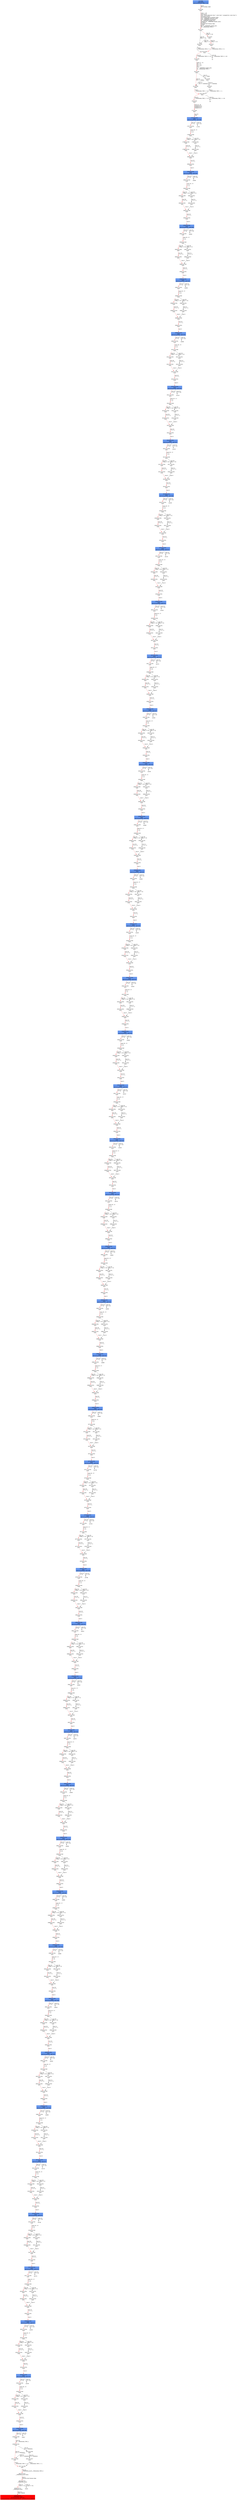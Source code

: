 digraph ARG {
node [style="filled" shape="box" color="white"]
0 [fillcolor="cornflowerblue" label="0 @ N20\nmain entry\nAbstractionState: ABS0: true\n" id="0"]
44 [label="44 @ N61\nmain\n" id="44"]
45 [label="45 @ N24\nmain\n" id="45"]
50 [label="50 @ N26\nmain\n" id="50"]
53 [label="53 @ N28\nmain\n" id="53"]
54 [label="54 @ N29\nmain\n" id="54"]
56 [label="56 @ N35\nmain\n" id="56"]
61 [label="61 @ N38\nmain\n" id="61"]
64 [label="64 @ N39\nmain\n" id="64"]
65 [label="65 @ N40\nmain\n" id="65"]
67 [label="67 @ N43\nmain\n" id="67"]
27976 [fillcolor="cornflowerblue" label="27976 @ N44\nmain\nAbstractionState: ABS1895\n" id="27976"]
27977 [label="27977 @ N45\nmain\n" id="27977"]
27996 [label="27996 @ N48\nmain\n" id="27996"]
27998 [label="27998 @ N50\nmain\n" id="27998"]
27999 [label="27999 @ N52\nmain\n" id="27999"]
28003 [label="28003 @ N49\nmain\n" id="28003"]
28004 [label="28004 @ N54\nmain\n" id="28004"]
28006 [fillcolor="cornflowerblue" label="28006 @ N44\nmain\nAbstractionState: ABS1897\n" id="28006"]
28007 [label="28007 @ N45\nmain\n" id="28007"]
28026 [label="28026 @ N48\nmain\n" id="28026"]
28028 [label="28028 @ N50\nmain\n" id="28028"]
28029 [label="28029 @ N52\nmain\n" id="28029"]
28033 [label="28033 @ N49\nmain\n" id="28033"]
28034 [label="28034 @ N54\nmain\n" id="28034"]
28036 [fillcolor="cornflowerblue" label="28036 @ N44\nmain\nAbstractionState: ABS1899\n" id="28036"]
28037 [label="28037 @ N45\nmain\n" id="28037"]
28056 [label="28056 @ N48\nmain\n" id="28056"]
28058 [label="28058 @ N50\nmain\n" id="28058"]
28059 [label="28059 @ N52\nmain\n" id="28059"]
28063 [label="28063 @ N49\nmain\n" id="28063"]
28064 [label="28064 @ N54\nmain\n" id="28064"]
28066 [fillcolor="cornflowerblue" label="28066 @ N44\nmain\nAbstractionState: ABS1901\n" id="28066"]
28067 [label="28067 @ N45\nmain\n" id="28067"]
28086 [label="28086 @ N48\nmain\n" id="28086"]
28088 [label="28088 @ N50\nmain\n" id="28088"]
28089 [label="28089 @ N52\nmain\n" id="28089"]
28093 [label="28093 @ N49\nmain\n" id="28093"]
28094 [label="28094 @ N54\nmain\n" id="28094"]
28096 [fillcolor="cornflowerblue" label="28096 @ N44\nmain\nAbstractionState: ABS1903\n" id="28096"]
28097 [label="28097 @ N45\nmain\n" id="28097"]
28116 [label="28116 @ N48\nmain\n" id="28116"]
28118 [label="28118 @ N50\nmain\n" id="28118"]
28119 [label="28119 @ N52\nmain\n" id="28119"]
28123 [label="28123 @ N49\nmain\n" id="28123"]
28124 [label="28124 @ N54\nmain\n" id="28124"]
28126 [fillcolor="cornflowerblue" label="28126 @ N44\nmain\nAbstractionState: ABS1905\n" id="28126"]
28127 [label="28127 @ N45\nmain\n" id="28127"]
28146 [label="28146 @ N48\nmain\n" id="28146"]
28148 [label="28148 @ N50\nmain\n" id="28148"]
28149 [label="28149 @ N52\nmain\n" id="28149"]
28153 [label="28153 @ N49\nmain\n" id="28153"]
28154 [label="28154 @ N54\nmain\n" id="28154"]
28156 [fillcolor="cornflowerblue" label="28156 @ N44\nmain\nAbstractionState: ABS1907\n" id="28156"]
28157 [label="28157 @ N45\nmain\n" id="28157"]
28176 [label="28176 @ N48\nmain\n" id="28176"]
28178 [label="28178 @ N50\nmain\n" id="28178"]
28179 [label="28179 @ N52\nmain\n" id="28179"]
28183 [label="28183 @ N49\nmain\n" id="28183"]
28184 [label="28184 @ N54\nmain\n" id="28184"]
28186 [fillcolor="cornflowerblue" label="28186 @ N44\nmain\nAbstractionState: ABS1909\n" id="28186"]
28187 [label="28187 @ N45\nmain\n" id="28187"]
28206 [label="28206 @ N48\nmain\n" id="28206"]
28208 [label="28208 @ N50\nmain\n" id="28208"]
28209 [label="28209 @ N52\nmain\n" id="28209"]
28213 [label="28213 @ N49\nmain\n" id="28213"]
28214 [label="28214 @ N54\nmain\n" id="28214"]
28216 [fillcolor="cornflowerblue" label="28216 @ N44\nmain\nAbstractionState: ABS1911\n" id="28216"]
28217 [label="28217 @ N45\nmain\n" id="28217"]
28236 [label="28236 @ N48\nmain\n" id="28236"]
28238 [label="28238 @ N50\nmain\n" id="28238"]
28239 [label="28239 @ N52\nmain\n" id="28239"]
28243 [label="28243 @ N49\nmain\n" id="28243"]
28244 [label="28244 @ N54\nmain\n" id="28244"]
28246 [fillcolor="cornflowerblue" label="28246 @ N44\nmain\nAbstractionState: ABS1913\n" id="28246"]
28247 [label="28247 @ N45\nmain\n" id="28247"]
28266 [label="28266 @ N48\nmain\n" id="28266"]
28268 [label="28268 @ N50\nmain\n" id="28268"]
28269 [label="28269 @ N52\nmain\n" id="28269"]
28273 [label="28273 @ N49\nmain\n" id="28273"]
28274 [label="28274 @ N54\nmain\n" id="28274"]
28276 [fillcolor="cornflowerblue" label="28276 @ N44\nmain\nAbstractionState: ABS1915\n" id="28276"]
28277 [label="28277 @ N45\nmain\n" id="28277"]
28296 [label="28296 @ N48\nmain\n" id="28296"]
28298 [label="28298 @ N50\nmain\n" id="28298"]
28299 [label="28299 @ N52\nmain\n" id="28299"]
28303 [label="28303 @ N49\nmain\n" id="28303"]
28304 [label="28304 @ N54\nmain\n" id="28304"]
28306 [fillcolor="cornflowerblue" label="28306 @ N44\nmain\nAbstractionState: ABS1917\n" id="28306"]
28307 [label="28307 @ N45\nmain\n" id="28307"]
28326 [label="28326 @ N48\nmain\n" id="28326"]
28328 [label="28328 @ N50\nmain\n" id="28328"]
28329 [label="28329 @ N52\nmain\n" id="28329"]
28333 [label="28333 @ N49\nmain\n" id="28333"]
28334 [label="28334 @ N54\nmain\n" id="28334"]
28336 [fillcolor="cornflowerblue" label="28336 @ N44\nmain\nAbstractionState: ABS1919\n" id="28336"]
28337 [label="28337 @ N45\nmain\n" id="28337"]
28356 [label="28356 @ N48\nmain\n" id="28356"]
28358 [label="28358 @ N50\nmain\n" id="28358"]
28359 [label="28359 @ N52\nmain\n" id="28359"]
28363 [label="28363 @ N49\nmain\n" id="28363"]
28364 [label="28364 @ N54\nmain\n" id="28364"]
28366 [fillcolor="cornflowerblue" label="28366 @ N44\nmain\nAbstractionState: ABS1921\n" id="28366"]
28367 [label="28367 @ N45\nmain\n" id="28367"]
28386 [label="28386 @ N48\nmain\n" id="28386"]
28388 [label="28388 @ N50\nmain\n" id="28388"]
28389 [label="28389 @ N52\nmain\n" id="28389"]
28393 [label="28393 @ N49\nmain\n" id="28393"]
28394 [label="28394 @ N54\nmain\n" id="28394"]
28396 [fillcolor="cornflowerblue" label="28396 @ N44\nmain\nAbstractionState: ABS1923\n" id="28396"]
28397 [label="28397 @ N45\nmain\n" id="28397"]
28416 [label="28416 @ N48\nmain\n" id="28416"]
28418 [label="28418 @ N50\nmain\n" id="28418"]
28419 [label="28419 @ N52\nmain\n" id="28419"]
28423 [label="28423 @ N49\nmain\n" id="28423"]
28424 [label="28424 @ N54\nmain\n" id="28424"]
28426 [fillcolor="cornflowerblue" label="28426 @ N44\nmain\nAbstractionState: ABS1925\n" id="28426"]
28427 [label="28427 @ N45\nmain\n" id="28427"]
28446 [label="28446 @ N48\nmain\n" id="28446"]
28448 [label="28448 @ N50\nmain\n" id="28448"]
28449 [label="28449 @ N52\nmain\n" id="28449"]
28453 [label="28453 @ N49\nmain\n" id="28453"]
28454 [label="28454 @ N54\nmain\n" id="28454"]
28456 [fillcolor="cornflowerblue" label="28456 @ N44\nmain\nAbstractionState: ABS1927\n" id="28456"]
28457 [label="28457 @ N45\nmain\n" id="28457"]
28476 [label="28476 @ N48\nmain\n" id="28476"]
28478 [label="28478 @ N50\nmain\n" id="28478"]
28479 [label="28479 @ N52\nmain\n" id="28479"]
28483 [label="28483 @ N49\nmain\n" id="28483"]
28484 [label="28484 @ N54\nmain\n" id="28484"]
28486 [fillcolor="cornflowerblue" label="28486 @ N44\nmain\nAbstractionState: ABS1929\n" id="28486"]
28487 [label="28487 @ N45\nmain\n" id="28487"]
28506 [label="28506 @ N48\nmain\n" id="28506"]
28508 [label="28508 @ N50\nmain\n" id="28508"]
28509 [label="28509 @ N52\nmain\n" id="28509"]
28513 [label="28513 @ N49\nmain\n" id="28513"]
28514 [label="28514 @ N54\nmain\n" id="28514"]
28516 [fillcolor="cornflowerblue" label="28516 @ N44\nmain\nAbstractionState: ABS1931\n" id="28516"]
28517 [label="28517 @ N45\nmain\n" id="28517"]
28536 [label="28536 @ N48\nmain\n" id="28536"]
28538 [label="28538 @ N50\nmain\n" id="28538"]
28539 [label="28539 @ N52\nmain\n" id="28539"]
28543 [label="28543 @ N49\nmain\n" id="28543"]
28544 [label="28544 @ N54\nmain\n" id="28544"]
28546 [fillcolor="cornflowerblue" label="28546 @ N44\nmain\nAbstractionState: ABS1933\n" id="28546"]
28547 [label="28547 @ N45\nmain\n" id="28547"]
28566 [label="28566 @ N48\nmain\n" id="28566"]
28568 [label="28568 @ N50\nmain\n" id="28568"]
28569 [label="28569 @ N52\nmain\n" id="28569"]
28573 [label="28573 @ N49\nmain\n" id="28573"]
28574 [label="28574 @ N54\nmain\n" id="28574"]
28576 [fillcolor="cornflowerblue" label="28576 @ N44\nmain\nAbstractionState: ABS1935\n" id="28576"]
28577 [label="28577 @ N45\nmain\n" id="28577"]
28596 [label="28596 @ N48\nmain\n" id="28596"]
28598 [label="28598 @ N50\nmain\n" id="28598"]
28599 [label="28599 @ N52\nmain\n" id="28599"]
28603 [label="28603 @ N49\nmain\n" id="28603"]
28604 [label="28604 @ N54\nmain\n" id="28604"]
28606 [fillcolor="cornflowerblue" label="28606 @ N44\nmain\nAbstractionState: ABS1937\n" id="28606"]
28607 [label="28607 @ N45\nmain\n" id="28607"]
28626 [label="28626 @ N48\nmain\n" id="28626"]
28628 [label="28628 @ N50\nmain\n" id="28628"]
28629 [label="28629 @ N52\nmain\n" id="28629"]
28633 [label="28633 @ N49\nmain\n" id="28633"]
28634 [label="28634 @ N54\nmain\n" id="28634"]
28636 [fillcolor="cornflowerblue" label="28636 @ N44\nmain\nAbstractionState: ABS1939\n" id="28636"]
28637 [label="28637 @ N45\nmain\n" id="28637"]
28656 [label="28656 @ N48\nmain\n" id="28656"]
28658 [label="28658 @ N50\nmain\n" id="28658"]
28659 [label="28659 @ N52\nmain\n" id="28659"]
28663 [label="28663 @ N49\nmain\n" id="28663"]
28664 [label="28664 @ N54\nmain\n" id="28664"]
28666 [fillcolor="cornflowerblue" label="28666 @ N44\nmain\nAbstractionState: ABS1941\n" id="28666"]
28667 [label="28667 @ N45\nmain\n" id="28667"]
28686 [label="28686 @ N48\nmain\n" id="28686"]
28688 [label="28688 @ N50\nmain\n" id="28688"]
28689 [label="28689 @ N52\nmain\n" id="28689"]
28693 [label="28693 @ N49\nmain\n" id="28693"]
28694 [label="28694 @ N54\nmain\n" id="28694"]
28696 [fillcolor="cornflowerblue" label="28696 @ N44\nmain\nAbstractionState: ABS1943\n" id="28696"]
28697 [label="28697 @ N45\nmain\n" id="28697"]
28716 [label="28716 @ N48\nmain\n" id="28716"]
28718 [label="28718 @ N50\nmain\n" id="28718"]
28719 [label="28719 @ N52\nmain\n" id="28719"]
28723 [label="28723 @ N49\nmain\n" id="28723"]
28724 [label="28724 @ N54\nmain\n" id="28724"]
28726 [fillcolor="cornflowerblue" label="28726 @ N44\nmain\nAbstractionState: ABS1945\n" id="28726"]
28727 [label="28727 @ N45\nmain\n" id="28727"]
28746 [label="28746 @ N48\nmain\n" id="28746"]
28748 [label="28748 @ N50\nmain\n" id="28748"]
28749 [label="28749 @ N52\nmain\n" id="28749"]
28753 [label="28753 @ N49\nmain\n" id="28753"]
28754 [label="28754 @ N54\nmain\n" id="28754"]
28756 [fillcolor="cornflowerblue" label="28756 @ N44\nmain\nAbstractionState: ABS1947\n" id="28756"]
28757 [label="28757 @ N45\nmain\n" id="28757"]
28776 [label="28776 @ N48\nmain\n" id="28776"]
28778 [label="28778 @ N50\nmain\n" id="28778"]
28779 [label="28779 @ N52\nmain\n" id="28779"]
28783 [label="28783 @ N49\nmain\n" id="28783"]
28784 [label="28784 @ N54\nmain\n" id="28784"]
28786 [fillcolor="cornflowerblue" label="28786 @ N44\nmain\nAbstractionState: ABS1949\n" id="28786"]
28787 [label="28787 @ N45\nmain\n" id="28787"]
28806 [label="28806 @ N48\nmain\n" id="28806"]
28808 [label="28808 @ N50\nmain\n" id="28808"]
28809 [label="28809 @ N52\nmain\n" id="28809"]
28813 [label="28813 @ N49\nmain\n" id="28813"]
28814 [label="28814 @ N54\nmain\n" id="28814"]
28816 [fillcolor="cornflowerblue" label="28816 @ N44\nmain\nAbstractionState: ABS1951\n" id="28816"]
28817 [label="28817 @ N45\nmain\n" id="28817"]
28836 [label="28836 @ N48\nmain\n" id="28836"]
28838 [label="28838 @ N50\nmain\n" id="28838"]
28839 [label="28839 @ N52\nmain\n" id="28839"]
28843 [label="28843 @ N49\nmain\n" id="28843"]
28844 [label="28844 @ N54\nmain\n" id="28844"]
28846 [fillcolor="cornflowerblue" label="28846 @ N44\nmain\nAbstractionState: ABS1953\n" id="28846"]
28847 [label="28847 @ N45\nmain\n" id="28847"]
28866 [label="28866 @ N48\nmain\n" id="28866"]
28868 [label="28868 @ N50\nmain\n" id="28868"]
28869 [label="28869 @ N52\nmain\n" id="28869"]
28873 [label="28873 @ N49\nmain\n" id="28873"]
28874 [label="28874 @ N54\nmain\n" id="28874"]
28876 [fillcolor="cornflowerblue" label="28876 @ N44\nmain\nAbstractionState: ABS1955\n" id="28876"]
28877 [label="28877 @ N45\nmain\n" id="28877"]
28896 [label="28896 @ N48\nmain\n" id="28896"]
28898 [label="28898 @ N50\nmain\n" id="28898"]
28899 [label="28899 @ N52\nmain\n" id="28899"]
28903 [label="28903 @ N49\nmain\n" id="28903"]
28904 [label="28904 @ N54\nmain\n" id="28904"]
28906 [fillcolor="cornflowerblue" label="28906 @ N44\nmain\nAbstractionState: ABS1957\n" id="28906"]
28907 [label="28907 @ N45\nmain\n" id="28907"]
28926 [label="28926 @ N48\nmain\n" id="28926"]
28928 [label="28928 @ N50\nmain\n" id="28928"]
28929 [label="28929 @ N52\nmain\n" id="28929"]
28933 [label="28933 @ N49\nmain\n" id="28933"]
28934 [label="28934 @ N54\nmain\n" id="28934"]
28936 [fillcolor="cornflowerblue" label="28936 @ N44\nmain\nAbstractionState: ABS1959\n" id="28936"]
28937 [label="28937 @ N45\nmain\n" id="28937"]
28956 [label="28956 @ N48\nmain\n" id="28956"]
28958 [label="28958 @ N50\nmain\n" id="28958"]
28959 [label="28959 @ N52\nmain\n" id="28959"]
28963 [label="28963 @ N49\nmain\n" id="28963"]
28964 [label="28964 @ N54\nmain\n" id="28964"]
28966 [fillcolor="cornflowerblue" label="28966 @ N44\nmain\nAbstractionState: ABS1961\n" id="28966"]
28967 [label="28967 @ N45\nmain\n" id="28967"]
28986 [label="28986 @ N48\nmain\n" id="28986"]
28988 [label="28988 @ N50\nmain\n" id="28988"]
28989 [label="28989 @ N52\nmain\n" id="28989"]
28993 [label="28993 @ N49\nmain\n" id="28993"]
28994 [label="28994 @ N54\nmain\n" id="28994"]
28996 [fillcolor="cornflowerblue" label="28996 @ N44\nmain\nAbstractionState: ABS1963\n" id="28996"]
28997 [label="28997 @ N45\nmain\n" id="28997"]
29016 [label="29016 @ N48\nmain\n" id="29016"]
29018 [label="29018 @ N50\nmain\n" id="29018"]
29019 [label="29019 @ N52\nmain\n" id="29019"]
29023 [label="29023 @ N49\nmain\n" id="29023"]
29024 [label="29024 @ N54\nmain\n" id="29024"]
29026 [fillcolor="cornflowerblue" label="29026 @ N44\nmain\nAbstractionState: ABS1965\n" id="29026"]
29027 [label="29027 @ N45\nmain\n" id="29027"]
29046 [label="29046 @ N48\nmain\n" id="29046"]
29048 [label="29048 @ N50\nmain\n" id="29048"]
29049 [label="29049 @ N52\nmain\n" id="29049"]
29053 [label="29053 @ N49\nmain\n" id="29053"]
29054 [label="29054 @ N54\nmain\n" id="29054"]
29056 [fillcolor="cornflowerblue" label="29056 @ N44\nmain\nAbstractionState: ABS1967\n" id="29056"]
29057 [label="29057 @ N45\nmain\n" id="29057"]
29076 [label="29076 @ N48\nmain\n" id="29076"]
29078 [label="29078 @ N50\nmain\n" id="29078"]
29079 [label="29079 @ N52\nmain\n" id="29079"]
29083 [label="29083 @ N49\nmain\n" id="29083"]
29084 [label="29084 @ N54\nmain\n" id="29084"]
29086 [fillcolor="cornflowerblue" label="29086 @ N44\nmain\nAbstractionState: ABS1969\n" id="29086"]
29087 [label="29087 @ N45\nmain\n" id="29087"]
29106 [label="29106 @ N48\nmain\n" id="29106"]
29108 [label="29108 @ N50\nmain\n" id="29108"]
29109 [label="29109 @ N52\nmain\n" id="29109"]
29113 [label="29113 @ N49\nmain\n" id="29113"]
29114 [label="29114 @ N54\nmain\n" id="29114"]
29116 [fillcolor="cornflowerblue" label="29116 @ N44\nmain\nAbstractionState: ABS1971\n" id="29116"]
29117 [label="29117 @ N45\nmain\n" id="29117"]
29136 [label="29136 @ N48\nmain\n" id="29136"]
29138 [label="29138 @ N50\nmain\n" id="29138"]
29139 [label="29139 @ N52\nmain\n" id="29139"]
29143 [label="29143 @ N49\nmain\n" id="29143"]
29144 [label="29144 @ N54\nmain\n" id="29144"]
29146 [fillcolor="cornflowerblue" label="29146 @ N44\nmain\nAbstractionState: ABS1973\n" id="29146"]
29147 [label="29147 @ N45\nmain\n" id="29147"]
29166 [label="29166 @ N48\nmain\n" id="29166"]
29168 [label="29168 @ N50\nmain\n" id="29168"]
29169 [label="29169 @ N52\nmain\n" id="29169"]
29173 [label="29173 @ N49\nmain\n" id="29173"]
29174 [label="29174 @ N54\nmain\n" id="29174"]
29176 [fillcolor="cornflowerblue" label="29176 @ N44\nmain\nAbstractionState: ABS1975\n" id="29176"]
29177 [label="29177 @ N45\nmain\n" id="29177"]
29196 [label="29196 @ N48\nmain\n" id="29196"]
29198 [label="29198 @ N50\nmain\n" id="29198"]
29199 [label="29199 @ N52\nmain\n" id="29199"]
29203 [label="29203 @ N49\nmain\n" id="29203"]
29204 [label="29204 @ N54\nmain\n" id="29204"]
29206 [fillcolor="cornflowerblue" label="29206 @ N44\nmain\nAbstractionState: ABS1977\n" id="29206"]
29207 [label="29207 @ N45\nmain\n" id="29207"]
29226 [label="29226 @ N48\nmain\n" id="29226"]
29228 [label="29228 @ N50\nmain\n" id="29228"]
29229 [label="29229 @ N52\nmain\n" id="29229"]
29233 [label="29233 @ N49\nmain\n" id="29233"]
29234 [label="29234 @ N54\nmain\n" id="29234"]
29236 [fillcolor="cornflowerblue" label="29236 @ N44\nmain\nAbstractionState: ABS1979\n" id="29236"]
29237 [label="29237 @ N45\nmain\n" id="29237"]
29256 [label="29256 @ N48\nmain\n" id="29256"]
29258 [label="29258 @ N50\nmain\n" id="29258"]
29259 [label="29259 @ N52\nmain\n" id="29259"]
29263 [label="29263 @ N49\nmain\n" id="29263"]
29264 [label="29264 @ N54\nmain\n" id="29264"]
29266 [fillcolor="cornflowerblue" label="29266 @ N44\nmain\nAbstractionState: ABS1981\n" id="29266"]
29268 [label="29268 @ N46\nmain\n" id="29268"]
29269 [label="29269 @ N55\nmain\n" id="29269"]
29274 [label="29274 @ N58\nmain\n" id="29274"]
29277 [label="29277 @ N59\nmain\n" id="29277"]
29278 [label="29278 @ N11\n__VERIFIER_assert entry\n" id="29278"]
29279 [label="29279 @ N12\n__VERIFIER_assert\n" id="29279"]
29280 [label="29280 @ N14\n__VERIFIER_assert\n" id="29280"]
29283 [fillcolor="red" label="29283 @ N15\n__VERIFIER_assert\nAbstractionState: ABS1982\n AutomatonState: ErrorLabelAutomaton: _predefinedState_ERROR\n" id="29283"]
29270 [label="29270 @ N56\nmain\n" id="29270"]
29272 [label="29272 @ N57\nmain\n" id="29272"]
29257 [label="29257 @ N51\nmain\n" id="29257"]
29261 [label="29261 @ N53\nmain\n" id="29261"]
29227 [label="29227 @ N51\nmain\n" id="29227"]
29231 [label="29231 @ N53\nmain\n" id="29231"]
29197 [label="29197 @ N51\nmain\n" id="29197"]
29201 [label="29201 @ N53\nmain\n" id="29201"]
29167 [label="29167 @ N51\nmain\n" id="29167"]
29171 [label="29171 @ N53\nmain\n" id="29171"]
29137 [label="29137 @ N51\nmain\n" id="29137"]
29141 [label="29141 @ N53\nmain\n" id="29141"]
29107 [label="29107 @ N51\nmain\n" id="29107"]
29111 [label="29111 @ N53\nmain\n" id="29111"]
29077 [label="29077 @ N51\nmain\n" id="29077"]
29081 [label="29081 @ N53\nmain\n" id="29081"]
29047 [label="29047 @ N51\nmain\n" id="29047"]
29051 [label="29051 @ N53\nmain\n" id="29051"]
29017 [label="29017 @ N51\nmain\n" id="29017"]
29021 [label="29021 @ N53\nmain\n" id="29021"]
28987 [label="28987 @ N51\nmain\n" id="28987"]
28991 [label="28991 @ N53\nmain\n" id="28991"]
28957 [label="28957 @ N51\nmain\n" id="28957"]
28961 [label="28961 @ N53\nmain\n" id="28961"]
28927 [label="28927 @ N51\nmain\n" id="28927"]
28931 [label="28931 @ N53\nmain\n" id="28931"]
28897 [label="28897 @ N51\nmain\n" id="28897"]
28901 [label="28901 @ N53\nmain\n" id="28901"]
28867 [label="28867 @ N51\nmain\n" id="28867"]
28871 [label="28871 @ N53\nmain\n" id="28871"]
28837 [label="28837 @ N51\nmain\n" id="28837"]
28841 [label="28841 @ N53\nmain\n" id="28841"]
28807 [label="28807 @ N51\nmain\n" id="28807"]
28811 [label="28811 @ N53\nmain\n" id="28811"]
28777 [label="28777 @ N51\nmain\n" id="28777"]
28781 [label="28781 @ N53\nmain\n" id="28781"]
28747 [label="28747 @ N51\nmain\n" id="28747"]
28751 [label="28751 @ N53\nmain\n" id="28751"]
28717 [label="28717 @ N51\nmain\n" id="28717"]
28721 [label="28721 @ N53\nmain\n" id="28721"]
28687 [label="28687 @ N51\nmain\n" id="28687"]
28691 [label="28691 @ N53\nmain\n" id="28691"]
28657 [label="28657 @ N51\nmain\n" id="28657"]
28661 [label="28661 @ N53\nmain\n" id="28661"]
28627 [label="28627 @ N51\nmain\n" id="28627"]
28631 [label="28631 @ N53\nmain\n" id="28631"]
28597 [label="28597 @ N51\nmain\n" id="28597"]
28601 [label="28601 @ N53\nmain\n" id="28601"]
28567 [label="28567 @ N51\nmain\n" id="28567"]
28571 [label="28571 @ N53\nmain\n" id="28571"]
28537 [label="28537 @ N51\nmain\n" id="28537"]
28541 [label="28541 @ N53\nmain\n" id="28541"]
28507 [label="28507 @ N51\nmain\n" id="28507"]
28511 [label="28511 @ N53\nmain\n" id="28511"]
28477 [label="28477 @ N51\nmain\n" id="28477"]
28481 [label="28481 @ N53\nmain\n" id="28481"]
28447 [label="28447 @ N51\nmain\n" id="28447"]
28451 [label="28451 @ N53\nmain\n" id="28451"]
28417 [label="28417 @ N51\nmain\n" id="28417"]
28421 [label="28421 @ N53\nmain\n" id="28421"]
28387 [label="28387 @ N51\nmain\n" id="28387"]
28391 [label="28391 @ N53\nmain\n" id="28391"]
28357 [label="28357 @ N51\nmain\n" id="28357"]
28361 [label="28361 @ N53\nmain\n" id="28361"]
28327 [label="28327 @ N51\nmain\n" id="28327"]
28331 [label="28331 @ N53\nmain\n" id="28331"]
28297 [label="28297 @ N51\nmain\n" id="28297"]
28301 [label="28301 @ N53\nmain\n" id="28301"]
28267 [label="28267 @ N51\nmain\n" id="28267"]
28271 [label="28271 @ N53\nmain\n" id="28271"]
28237 [label="28237 @ N51\nmain\n" id="28237"]
28241 [label="28241 @ N53\nmain\n" id="28241"]
28207 [label="28207 @ N51\nmain\n" id="28207"]
28211 [label="28211 @ N53\nmain\n" id="28211"]
28177 [label="28177 @ N51\nmain\n" id="28177"]
28181 [label="28181 @ N53\nmain\n" id="28181"]
28147 [label="28147 @ N51\nmain\n" id="28147"]
28151 [label="28151 @ N53\nmain\n" id="28151"]
28117 [label="28117 @ N51\nmain\n" id="28117"]
28121 [label="28121 @ N53\nmain\n" id="28121"]
28087 [label="28087 @ N51\nmain\n" id="28087"]
28091 [label="28091 @ N53\nmain\n" id="28091"]
28057 [label="28057 @ N51\nmain\n" id="28057"]
28061 [label="28061 @ N53\nmain\n" id="28061"]
28027 [label="28027 @ N51\nmain\n" id="28027"]
28031 [label="28031 @ N53\nmain\n" id="28031"]
27997 [label="27997 @ N51\nmain\n" id="27997"]
28001 [label="28001 @ N53\nmain\n" id="28001"]
57 [label="57 @ N36\nmain\n" id="57"]
59 [label="59 @ N37\nmain\n" id="59"]
47 [label="47 @ N25\nmain\n" id="47"]
49 [label="49 @ N27\nmain\n" id="49"]
0 -> 44 [color="red" label="Line 0: \lINIT GLOBAL VARS\l" id="0 -> 44"]
44 -> 45 [color="red" label="Lines 7 - 26: \lvoid abort();\lvoid __assert_fail(const char *, const char *, unsigned int, const char *);\lvoid reach_error();\lvoid assume_abort_if_not(int cond);\lvoid __VERIFIER_assert(int cond);\lvoid __VERIFIER_assume(int);\lint __VERIFIER_nondet_int();\lunsigned int __VERIFIER_nondet_uint();\lint main();\lFunction start dummy edge\lint flag;\lflag = __VERIFIER_nondet_int();\lint __CPAchecker_TMP_0;\l" id="44 -> 45"]
45 -> 47 [color="red" label="Line 26: \l[!(flag == 0)]\l" id="45 -> 47"]
45 -> 50 [label="Line 26: \l[flag == 0]\l" id="45 -> 50"]
50 -> 53 [label="Line 0: \l__CPAchecker_TMP_0 = 1;\l" id="50 -> 53"]
53 -> 54 [color="red" label="Line 26: \l[__CPAchecker_TMP_0 != 0]\l" id="53 -> 54"]
53 -> 55 [label="Line 26: \l[!(__CPAchecker_TMP_0 != 0)]\l" id="53 -> 55"]
54 -> 56 [color="red" label="Lines 27 - 31: \lint i = 0;\lint x = 0;\lint y = 0;\lint n;\ln = __VERIFIER_nondet_int();\lint __CPAchecker_TMP_1;\l" id="54 -> 56"]
56 -> 57 [label="Line 31: \l[n >= 1000]\l" id="56 -> 57"]
56 -> 61 [color="red" label="Line 31: \l[!(n >= 1000)]\l" id="56 -> 61"]
61 -> 64 [color="red" label="Line 0: \l__CPAchecker_TMP_1 = 0;\l" id="61 -> 64"]
64 -> 65 [color="red" label="Line 31: \l[__CPAchecker_TMP_1 != 0]\l" id="64 -> 65"]
64 -> 66 [label="Line 31: \l[!(__CPAchecker_TMP_1 != 0)]\l" id="64 -> 66"]
65 -> 67 [color="red" label="Lines 33 - 33: \lunsigned int a;\lunsigned int b;\lunsigned int r;\l" id="65 -> 67"]
67 -> 27976 [color="red" label="Line 35: \lwhile\l" id="67 -> 27976"]
27976 -> 27977 [color="red" label="Line 35: \l[i < n]\l" id="27976 -> 27977"]
27976 -> 27978 [label="Line 35: \l[!(i < n)]\l" id="27976 -> 27978"]
27977 -> 27996 [color="red" label="Lines 36 - 37: \lx = x;\ly = y;\l" id="27977 -> 27996"]
27996 -> 27997 [label="Line 38: \l[flag == 0]\l" id="27996 -> 27997"]
27996 -> 27998 [color="red" label="Line 38: \l[!(flag == 0)]\l" id="27996 -> 27998"]
27998 -> 27999 [color="red" label="Line 39: \lx = x + 3;\l" id="27998 -> 27999"]
27999 -> 28003 [color="red" label="Line 0: \l\l" id="27999 -> 28003"]
28003 -> 28004 [color="red" label="Line 43: \li = i + 1;\l" id="28003 -> 28004"]
28004 -> 28006 [color="red" label="Line 0: \l\l" id="28004 -> 28006"]
28006 -> 28007 [color="red" label="Line 35: \l[i < n]\l" id="28006 -> 28007"]
28006 -> 28008 [label="Line 35: \l[!(i < n)]\l" id="28006 -> 28008"]
28007 -> 28026 [color="red" label="Lines 36 - 37: \lx = x;\ly = y;\l" id="28007 -> 28026"]
28026 -> 28027 [label="Line 38: \l[flag == 0]\l" id="28026 -> 28027"]
28026 -> 28028 [color="red" label="Line 38: \l[!(flag == 0)]\l" id="28026 -> 28028"]
28028 -> 28029 [color="red" label="Line 39: \lx = x + 3;\l" id="28028 -> 28029"]
28029 -> 28033 [color="red" label="Line 0: \l\l" id="28029 -> 28033"]
28033 -> 28034 [color="red" label="Line 43: \li = i + 1;\l" id="28033 -> 28034"]
28034 -> 28036 [color="red" label="Line 0: \l\l" id="28034 -> 28036"]
28036 -> 28037 [color="red" label="Line 35: \l[i < n]\l" id="28036 -> 28037"]
28036 -> 28038 [label="Line 35: \l[!(i < n)]\l" id="28036 -> 28038"]
28037 -> 28056 [color="red" label="Lines 36 - 37: \lx = x;\ly = y;\l" id="28037 -> 28056"]
28056 -> 28057 [label="Line 38: \l[flag == 0]\l" id="28056 -> 28057"]
28056 -> 28058 [color="red" label="Line 38: \l[!(flag == 0)]\l" id="28056 -> 28058"]
28058 -> 28059 [color="red" label="Line 39: \lx = x + 3;\l" id="28058 -> 28059"]
28059 -> 28063 [color="red" label="Line 0: \l\l" id="28059 -> 28063"]
28063 -> 28064 [color="red" label="Line 43: \li = i + 1;\l" id="28063 -> 28064"]
28064 -> 28066 [color="red" label="Line 0: \l\l" id="28064 -> 28066"]
28066 -> 28067 [color="red" label="Line 35: \l[i < n]\l" id="28066 -> 28067"]
28066 -> 28068 [label="Line 35: \l[!(i < n)]\l" id="28066 -> 28068"]
28067 -> 28086 [color="red" label="Lines 36 - 37: \lx = x;\ly = y;\l" id="28067 -> 28086"]
28086 -> 28087 [label="Line 38: \l[flag == 0]\l" id="28086 -> 28087"]
28086 -> 28088 [color="red" label="Line 38: \l[!(flag == 0)]\l" id="28086 -> 28088"]
28088 -> 28089 [color="red" label="Line 39: \lx = x + 3;\l" id="28088 -> 28089"]
28089 -> 28093 [color="red" label="Line 0: \l\l" id="28089 -> 28093"]
28093 -> 28094 [color="red" label="Line 43: \li = i + 1;\l" id="28093 -> 28094"]
28094 -> 28096 [color="red" label="Line 0: \l\l" id="28094 -> 28096"]
28096 -> 28097 [color="red" label="Line 35: \l[i < n]\l" id="28096 -> 28097"]
28096 -> 28098 [label="Line 35: \l[!(i < n)]\l" id="28096 -> 28098"]
28097 -> 28116 [color="red" label="Lines 36 - 37: \lx = x;\ly = y;\l" id="28097 -> 28116"]
28116 -> 28117 [label="Line 38: \l[flag == 0]\l" id="28116 -> 28117"]
28116 -> 28118 [color="red" label="Line 38: \l[!(flag == 0)]\l" id="28116 -> 28118"]
28118 -> 28119 [color="red" label="Line 39: \lx = x + 3;\l" id="28118 -> 28119"]
28119 -> 28123 [color="red" label="Line 0: \l\l" id="28119 -> 28123"]
28123 -> 28124 [color="red" label="Line 43: \li = i + 1;\l" id="28123 -> 28124"]
28124 -> 28126 [color="red" label="Line 0: \l\l" id="28124 -> 28126"]
28126 -> 28127 [color="red" label="Line 35: \l[i < n]\l" id="28126 -> 28127"]
28126 -> 28128 [label="Line 35: \l[!(i < n)]\l" id="28126 -> 28128"]
28127 -> 28146 [color="red" label="Lines 36 - 37: \lx = x;\ly = y;\l" id="28127 -> 28146"]
28146 -> 28147 [label="Line 38: \l[flag == 0]\l" id="28146 -> 28147"]
28146 -> 28148 [color="red" label="Line 38: \l[!(flag == 0)]\l" id="28146 -> 28148"]
28148 -> 28149 [color="red" label="Line 39: \lx = x + 3;\l" id="28148 -> 28149"]
28149 -> 28153 [color="red" label="Line 0: \l\l" id="28149 -> 28153"]
28153 -> 28154 [color="red" label="Line 43: \li = i + 1;\l" id="28153 -> 28154"]
28154 -> 28156 [color="red" label="Line 0: \l\l" id="28154 -> 28156"]
28156 -> 28157 [color="red" label="Line 35: \l[i < n]\l" id="28156 -> 28157"]
28156 -> 28158 [label="Line 35: \l[!(i < n)]\l" id="28156 -> 28158"]
28157 -> 28176 [color="red" label="Lines 36 - 37: \lx = x;\ly = y;\l" id="28157 -> 28176"]
28176 -> 28177 [label="Line 38: \l[flag == 0]\l" id="28176 -> 28177"]
28176 -> 28178 [color="red" label="Line 38: \l[!(flag == 0)]\l" id="28176 -> 28178"]
28178 -> 28179 [color="red" label="Line 39: \lx = x + 3;\l" id="28178 -> 28179"]
28179 -> 28183 [color="red" label="Line 0: \l\l" id="28179 -> 28183"]
28183 -> 28184 [color="red" label="Line 43: \li = i + 1;\l" id="28183 -> 28184"]
28184 -> 28186 [color="red" label="Line 0: \l\l" id="28184 -> 28186"]
28186 -> 28187 [color="red" label="Line 35: \l[i < n]\l" id="28186 -> 28187"]
28186 -> 28188 [label="Line 35: \l[!(i < n)]\l" id="28186 -> 28188"]
28187 -> 28206 [color="red" label="Lines 36 - 37: \lx = x;\ly = y;\l" id="28187 -> 28206"]
28206 -> 28207 [label="Line 38: \l[flag == 0]\l" id="28206 -> 28207"]
28206 -> 28208 [color="red" label="Line 38: \l[!(flag == 0)]\l" id="28206 -> 28208"]
28208 -> 28209 [color="red" label="Line 39: \lx = x + 3;\l" id="28208 -> 28209"]
28209 -> 28213 [color="red" label="Line 0: \l\l" id="28209 -> 28213"]
28213 -> 28214 [color="red" label="Line 43: \li = i + 1;\l" id="28213 -> 28214"]
28214 -> 28216 [color="red" label="Line 0: \l\l" id="28214 -> 28216"]
28216 -> 28217 [color="red" label="Line 35: \l[i < n]\l" id="28216 -> 28217"]
28216 -> 28218 [label="Line 35: \l[!(i < n)]\l" id="28216 -> 28218"]
28217 -> 28236 [color="red" label="Lines 36 - 37: \lx = x;\ly = y;\l" id="28217 -> 28236"]
28236 -> 28237 [label="Line 38: \l[flag == 0]\l" id="28236 -> 28237"]
28236 -> 28238 [color="red" label="Line 38: \l[!(flag == 0)]\l" id="28236 -> 28238"]
28238 -> 28239 [color="red" label="Line 39: \lx = x + 3;\l" id="28238 -> 28239"]
28239 -> 28243 [color="red" label="Line 0: \l\l" id="28239 -> 28243"]
28243 -> 28244 [color="red" label="Line 43: \li = i + 1;\l" id="28243 -> 28244"]
28244 -> 28246 [color="red" label="Line 0: \l\l" id="28244 -> 28246"]
28246 -> 28247 [color="red" label="Line 35: \l[i < n]\l" id="28246 -> 28247"]
28246 -> 28248 [label="Line 35: \l[!(i < n)]\l" id="28246 -> 28248"]
28247 -> 28266 [color="red" label="Lines 36 - 37: \lx = x;\ly = y;\l" id="28247 -> 28266"]
28266 -> 28267 [label="Line 38: \l[flag == 0]\l" id="28266 -> 28267"]
28266 -> 28268 [color="red" label="Line 38: \l[!(flag == 0)]\l" id="28266 -> 28268"]
28268 -> 28269 [color="red" label="Line 39: \lx = x + 3;\l" id="28268 -> 28269"]
28269 -> 28273 [color="red" label="Line 0: \l\l" id="28269 -> 28273"]
28273 -> 28274 [color="red" label="Line 43: \li = i + 1;\l" id="28273 -> 28274"]
28274 -> 28276 [color="red" label="Line 0: \l\l" id="28274 -> 28276"]
28276 -> 28277 [color="red" label="Line 35: \l[i < n]\l" id="28276 -> 28277"]
28276 -> 28278 [label="Line 35: \l[!(i < n)]\l" id="28276 -> 28278"]
28277 -> 28296 [color="red" label="Lines 36 - 37: \lx = x;\ly = y;\l" id="28277 -> 28296"]
28296 -> 28297 [label="Line 38: \l[flag == 0]\l" id="28296 -> 28297"]
28296 -> 28298 [color="red" label="Line 38: \l[!(flag == 0)]\l" id="28296 -> 28298"]
28298 -> 28299 [color="red" label="Line 39: \lx = x + 3;\l" id="28298 -> 28299"]
28299 -> 28303 [color="red" label="Line 0: \l\l" id="28299 -> 28303"]
28303 -> 28304 [color="red" label="Line 43: \li = i + 1;\l" id="28303 -> 28304"]
28304 -> 28306 [color="red" label="Line 0: \l\l" id="28304 -> 28306"]
28306 -> 28307 [color="red" label="Line 35: \l[i < n]\l" id="28306 -> 28307"]
28306 -> 28308 [label="Line 35: \l[!(i < n)]\l" id="28306 -> 28308"]
28307 -> 28326 [color="red" label="Lines 36 - 37: \lx = x;\ly = y;\l" id="28307 -> 28326"]
28326 -> 28327 [label="Line 38: \l[flag == 0]\l" id="28326 -> 28327"]
28326 -> 28328 [color="red" label="Line 38: \l[!(flag == 0)]\l" id="28326 -> 28328"]
28328 -> 28329 [color="red" label="Line 39: \lx = x + 3;\l" id="28328 -> 28329"]
28329 -> 28333 [color="red" label="Line 0: \l\l" id="28329 -> 28333"]
28333 -> 28334 [color="red" label="Line 43: \li = i + 1;\l" id="28333 -> 28334"]
28334 -> 28336 [color="red" label="Line 0: \l\l" id="28334 -> 28336"]
28336 -> 28337 [color="red" label="Line 35: \l[i < n]\l" id="28336 -> 28337"]
28336 -> 28338 [label="Line 35: \l[!(i < n)]\l" id="28336 -> 28338"]
28337 -> 28356 [color="red" label="Lines 36 - 37: \lx = x;\ly = y;\l" id="28337 -> 28356"]
28356 -> 28357 [label="Line 38: \l[flag == 0]\l" id="28356 -> 28357"]
28356 -> 28358 [color="red" label="Line 38: \l[!(flag == 0)]\l" id="28356 -> 28358"]
28358 -> 28359 [color="red" label="Line 39: \lx = x + 3;\l" id="28358 -> 28359"]
28359 -> 28363 [color="red" label="Line 0: \l\l" id="28359 -> 28363"]
28363 -> 28364 [color="red" label="Line 43: \li = i + 1;\l" id="28363 -> 28364"]
28364 -> 28366 [color="red" label="Line 0: \l\l" id="28364 -> 28366"]
28366 -> 28367 [color="red" label="Line 35: \l[i < n]\l" id="28366 -> 28367"]
28366 -> 28368 [label="Line 35: \l[!(i < n)]\l" id="28366 -> 28368"]
28367 -> 28386 [color="red" label="Lines 36 - 37: \lx = x;\ly = y;\l" id="28367 -> 28386"]
28386 -> 28387 [label="Line 38: \l[flag == 0]\l" id="28386 -> 28387"]
28386 -> 28388 [color="red" label="Line 38: \l[!(flag == 0)]\l" id="28386 -> 28388"]
28388 -> 28389 [color="red" label="Line 39: \lx = x + 3;\l" id="28388 -> 28389"]
28389 -> 28393 [color="red" label="Line 0: \l\l" id="28389 -> 28393"]
28393 -> 28394 [color="red" label="Line 43: \li = i + 1;\l" id="28393 -> 28394"]
28394 -> 28396 [color="red" label="Line 0: \l\l" id="28394 -> 28396"]
28396 -> 28397 [color="red" label="Line 35: \l[i < n]\l" id="28396 -> 28397"]
28396 -> 28398 [label="Line 35: \l[!(i < n)]\l" id="28396 -> 28398"]
28397 -> 28416 [color="red" label="Lines 36 - 37: \lx = x;\ly = y;\l" id="28397 -> 28416"]
28416 -> 28417 [label="Line 38: \l[flag == 0]\l" id="28416 -> 28417"]
28416 -> 28418 [color="red" label="Line 38: \l[!(flag == 0)]\l" id="28416 -> 28418"]
28418 -> 28419 [color="red" label="Line 39: \lx = x + 3;\l" id="28418 -> 28419"]
28419 -> 28423 [color="red" label="Line 0: \l\l" id="28419 -> 28423"]
28423 -> 28424 [color="red" label="Line 43: \li = i + 1;\l" id="28423 -> 28424"]
28424 -> 28426 [color="red" label="Line 0: \l\l" id="28424 -> 28426"]
28426 -> 28427 [color="red" label="Line 35: \l[i < n]\l" id="28426 -> 28427"]
28426 -> 28428 [label="Line 35: \l[!(i < n)]\l" id="28426 -> 28428"]
28427 -> 28446 [color="red" label="Lines 36 - 37: \lx = x;\ly = y;\l" id="28427 -> 28446"]
28446 -> 28447 [label="Line 38: \l[flag == 0]\l" id="28446 -> 28447"]
28446 -> 28448 [color="red" label="Line 38: \l[!(flag == 0)]\l" id="28446 -> 28448"]
28448 -> 28449 [color="red" label="Line 39: \lx = x + 3;\l" id="28448 -> 28449"]
28449 -> 28453 [color="red" label="Line 0: \l\l" id="28449 -> 28453"]
28453 -> 28454 [color="red" label="Line 43: \li = i + 1;\l" id="28453 -> 28454"]
28454 -> 28456 [color="red" label="Line 0: \l\l" id="28454 -> 28456"]
28456 -> 28457 [color="red" label="Line 35: \l[i < n]\l" id="28456 -> 28457"]
28456 -> 28458 [label="Line 35: \l[!(i < n)]\l" id="28456 -> 28458"]
28457 -> 28476 [color="red" label="Lines 36 - 37: \lx = x;\ly = y;\l" id="28457 -> 28476"]
28476 -> 28477 [label="Line 38: \l[flag == 0]\l" id="28476 -> 28477"]
28476 -> 28478 [color="red" label="Line 38: \l[!(flag == 0)]\l" id="28476 -> 28478"]
28478 -> 28479 [color="red" label="Line 39: \lx = x + 3;\l" id="28478 -> 28479"]
28479 -> 28483 [color="red" label="Line 0: \l\l" id="28479 -> 28483"]
28483 -> 28484 [color="red" label="Line 43: \li = i + 1;\l" id="28483 -> 28484"]
28484 -> 28486 [color="red" label="Line 0: \l\l" id="28484 -> 28486"]
28486 -> 28487 [color="red" label="Line 35: \l[i < n]\l" id="28486 -> 28487"]
28486 -> 28488 [label="Line 35: \l[!(i < n)]\l" id="28486 -> 28488"]
28487 -> 28506 [color="red" label="Lines 36 - 37: \lx = x;\ly = y;\l" id="28487 -> 28506"]
28506 -> 28507 [label="Line 38: \l[flag == 0]\l" id="28506 -> 28507"]
28506 -> 28508 [color="red" label="Line 38: \l[!(flag == 0)]\l" id="28506 -> 28508"]
28508 -> 28509 [color="red" label="Line 39: \lx = x + 3;\l" id="28508 -> 28509"]
28509 -> 28513 [color="red" label="Line 0: \l\l" id="28509 -> 28513"]
28513 -> 28514 [color="red" label="Line 43: \li = i + 1;\l" id="28513 -> 28514"]
28514 -> 28516 [color="red" label="Line 0: \l\l" id="28514 -> 28516"]
28516 -> 28517 [color="red" label="Line 35: \l[i < n]\l" id="28516 -> 28517"]
28516 -> 28518 [label="Line 35: \l[!(i < n)]\l" id="28516 -> 28518"]
28517 -> 28536 [color="red" label="Lines 36 - 37: \lx = x;\ly = y;\l" id="28517 -> 28536"]
28536 -> 28537 [label="Line 38: \l[flag == 0]\l" id="28536 -> 28537"]
28536 -> 28538 [color="red" label="Line 38: \l[!(flag == 0)]\l" id="28536 -> 28538"]
28538 -> 28539 [color="red" label="Line 39: \lx = x + 3;\l" id="28538 -> 28539"]
28539 -> 28543 [color="red" label="Line 0: \l\l" id="28539 -> 28543"]
28543 -> 28544 [color="red" label="Line 43: \li = i + 1;\l" id="28543 -> 28544"]
28544 -> 28546 [color="red" label="Line 0: \l\l" id="28544 -> 28546"]
28546 -> 28547 [color="red" label="Line 35: \l[i < n]\l" id="28546 -> 28547"]
28546 -> 28548 [label="Line 35: \l[!(i < n)]\l" id="28546 -> 28548"]
28547 -> 28566 [color="red" label="Lines 36 - 37: \lx = x;\ly = y;\l" id="28547 -> 28566"]
28566 -> 28567 [label="Line 38: \l[flag == 0]\l" id="28566 -> 28567"]
28566 -> 28568 [color="red" label="Line 38: \l[!(flag == 0)]\l" id="28566 -> 28568"]
28568 -> 28569 [color="red" label="Line 39: \lx = x + 3;\l" id="28568 -> 28569"]
28569 -> 28573 [color="red" label="Line 0: \l\l" id="28569 -> 28573"]
28573 -> 28574 [color="red" label="Line 43: \li = i + 1;\l" id="28573 -> 28574"]
28574 -> 28576 [color="red" label="Line 0: \l\l" id="28574 -> 28576"]
28576 -> 28577 [color="red" label="Line 35: \l[i < n]\l" id="28576 -> 28577"]
28576 -> 28578 [label="Line 35: \l[!(i < n)]\l" id="28576 -> 28578"]
28577 -> 28596 [color="red" label="Lines 36 - 37: \lx = x;\ly = y;\l" id="28577 -> 28596"]
28596 -> 28597 [label="Line 38: \l[flag == 0]\l" id="28596 -> 28597"]
28596 -> 28598 [color="red" label="Line 38: \l[!(flag == 0)]\l" id="28596 -> 28598"]
28598 -> 28599 [color="red" label="Line 39: \lx = x + 3;\l" id="28598 -> 28599"]
28599 -> 28603 [color="red" label="Line 0: \l\l" id="28599 -> 28603"]
28603 -> 28604 [color="red" label="Line 43: \li = i + 1;\l" id="28603 -> 28604"]
28604 -> 28606 [color="red" label="Line 0: \l\l" id="28604 -> 28606"]
28606 -> 28607 [color="red" label="Line 35: \l[i < n]\l" id="28606 -> 28607"]
28606 -> 28608 [label="Line 35: \l[!(i < n)]\l" id="28606 -> 28608"]
28607 -> 28626 [color="red" label="Lines 36 - 37: \lx = x;\ly = y;\l" id="28607 -> 28626"]
28626 -> 28627 [label="Line 38: \l[flag == 0]\l" id="28626 -> 28627"]
28626 -> 28628 [color="red" label="Line 38: \l[!(flag == 0)]\l" id="28626 -> 28628"]
28628 -> 28629 [color="red" label="Line 39: \lx = x + 3;\l" id="28628 -> 28629"]
28629 -> 28633 [color="red" label="Line 0: \l\l" id="28629 -> 28633"]
28633 -> 28634 [color="red" label="Line 43: \li = i + 1;\l" id="28633 -> 28634"]
28634 -> 28636 [color="red" label="Line 0: \l\l" id="28634 -> 28636"]
28636 -> 28637 [color="red" label="Line 35: \l[i < n]\l" id="28636 -> 28637"]
28636 -> 28638 [label="Line 35: \l[!(i < n)]\l" id="28636 -> 28638"]
28637 -> 28656 [color="red" label="Lines 36 - 37: \lx = x;\ly = y;\l" id="28637 -> 28656"]
28656 -> 28657 [label="Line 38: \l[flag == 0]\l" id="28656 -> 28657"]
28656 -> 28658 [color="red" label="Line 38: \l[!(flag == 0)]\l" id="28656 -> 28658"]
28658 -> 28659 [color="red" label="Line 39: \lx = x + 3;\l" id="28658 -> 28659"]
28659 -> 28663 [color="red" label="Line 0: \l\l" id="28659 -> 28663"]
28663 -> 28664 [color="red" label="Line 43: \li = i + 1;\l" id="28663 -> 28664"]
28664 -> 28666 [color="red" label="Line 0: \l\l" id="28664 -> 28666"]
28666 -> 28667 [color="red" label="Line 35: \l[i < n]\l" id="28666 -> 28667"]
28666 -> 28668 [label="Line 35: \l[!(i < n)]\l" id="28666 -> 28668"]
28667 -> 28686 [color="red" label="Lines 36 - 37: \lx = x;\ly = y;\l" id="28667 -> 28686"]
28686 -> 28687 [label="Line 38: \l[flag == 0]\l" id="28686 -> 28687"]
28686 -> 28688 [color="red" label="Line 38: \l[!(flag == 0)]\l" id="28686 -> 28688"]
28688 -> 28689 [color="red" label="Line 39: \lx = x + 3;\l" id="28688 -> 28689"]
28689 -> 28693 [color="red" label="Line 0: \l\l" id="28689 -> 28693"]
28693 -> 28694 [color="red" label="Line 43: \li = i + 1;\l" id="28693 -> 28694"]
28694 -> 28696 [color="red" label="Line 0: \l\l" id="28694 -> 28696"]
28696 -> 28697 [color="red" label="Line 35: \l[i < n]\l" id="28696 -> 28697"]
28696 -> 28698 [label="Line 35: \l[!(i < n)]\l" id="28696 -> 28698"]
28697 -> 28716 [color="red" label="Lines 36 - 37: \lx = x;\ly = y;\l" id="28697 -> 28716"]
28716 -> 28717 [label="Line 38: \l[flag == 0]\l" id="28716 -> 28717"]
28716 -> 28718 [color="red" label="Line 38: \l[!(flag == 0)]\l" id="28716 -> 28718"]
28718 -> 28719 [color="red" label="Line 39: \lx = x + 3;\l" id="28718 -> 28719"]
28719 -> 28723 [color="red" label="Line 0: \l\l" id="28719 -> 28723"]
28723 -> 28724 [color="red" label="Line 43: \li = i + 1;\l" id="28723 -> 28724"]
28724 -> 28726 [color="red" label="Line 0: \l\l" id="28724 -> 28726"]
28726 -> 28727 [color="red" label="Line 35: \l[i < n]\l" id="28726 -> 28727"]
28726 -> 28728 [label="Line 35: \l[!(i < n)]\l" id="28726 -> 28728"]
28727 -> 28746 [color="red" label="Lines 36 - 37: \lx = x;\ly = y;\l" id="28727 -> 28746"]
28746 -> 28747 [label="Line 38: \l[flag == 0]\l" id="28746 -> 28747"]
28746 -> 28748 [color="red" label="Line 38: \l[!(flag == 0)]\l" id="28746 -> 28748"]
28748 -> 28749 [color="red" label="Line 39: \lx = x + 3;\l" id="28748 -> 28749"]
28749 -> 28753 [color="red" label="Line 0: \l\l" id="28749 -> 28753"]
28753 -> 28754 [color="red" label="Line 43: \li = i + 1;\l" id="28753 -> 28754"]
28754 -> 28756 [color="red" label="Line 0: \l\l" id="28754 -> 28756"]
28756 -> 28757 [color="red" label="Line 35: \l[i < n]\l" id="28756 -> 28757"]
28756 -> 28758 [label="Line 35: \l[!(i < n)]\l" id="28756 -> 28758"]
28757 -> 28776 [color="red" label="Lines 36 - 37: \lx = x;\ly = y;\l" id="28757 -> 28776"]
28776 -> 28777 [label="Line 38: \l[flag == 0]\l" id="28776 -> 28777"]
28776 -> 28778 [color="red" label="Line 38: \l[!(flag == 0)]\l" id="28776 -> 28778"]
28778 -> 28779 [color="red" label="Line 39: \lx = x + 3;\l" id="28778 -> 28779"]
28779 -> 28783 [color="red" label="Line 0: \l\l" id="28779 -> 28783"]
28783 -> 28784 [color="red" label="Line 43: \li = i + 1;\l" id="28783 -> 28784"]
28784 -> 28786 [color="red" label="Line 0: \l\l" id="28784 -> 28786"]
28786 -> 28787 [color="red" label="Line 35: \l[i < n]\l" id="28786 -> 28787"]
28786 -> 28788 [label="Line 35: \l[!(i < n)]\l" id="28786 -> 28788"]
28787 -> 28806 [color="red" label="Lines 36 - 37: \lx = x;\ly = y;\l" id="28787 -> 28806"]
28806 -> 28807 [label="Line 38: \l[flag == 0]\l" id="28806 -> 28807"]
28806 -> 28808 [color="red" label="Line 38: \l[!(flag == 0)]\l" id="28806 -> 28808"]
28808 -> 28809 [color="red" label="Line 39: \lx = x + 3;\l" id="28808 -> 28809"]
28809 -> 28813 [color="red" label="Line 0: \l\l" id="28809 -> 28813"]
28813 -> 28814 [color="red" label="Line 43: \li = i + 1;\l" id="28813 -> 28814"]
28814 -> 28816 [color="red" label="Line 0: \l\l" id="28814 -> 28816"]
28816 -> 28817 [color="red" label="Line 35: \l[i < n]\l" id="28816 -> 28817"]
28816 -> 28818 [label="Line 35: \l[!(i < n)]\l" id="28816 -> 28818"]
28817 -> 28836 [color="red" label="Lines 36 - 37: \lx = x;\ly = y;\l" id="28817 -> 28836"]
28836 -> 28837 [label="Line 38: \l[flag == 0]\l" id="28836 -> 28837"]
28836 -> 28838 [color="red" label="Line 38: \l[!(flag == 0)]\l" id="28836 -> 28838"]
28838 -> 28839 [color="red" label="Line 39: \lx = x + 3;\l" id="28838 -> 28839"]
28839 -> 28843 [color="red" label="Line 0: \l\l" id="28839 -> 28843"]
28843 -> 28844 [color="red" label="Line 43: \li = i + 1;\l" id="28843 -> 28844"]
28844 -> 28846 [color="red" label="Line 0: \l\l" id="28844 -> 28846"]
28846 -> 28847 [color="red" label="Line 35: \l[i < n]\l" id="28846 -> 28847"]
28846 -> 28848 [label="Line 35: \l[!(i < n)]\l" id="28846 -> 28848"]
28847 -> 28866 [color="red" label="Lines 36 - 37: \lx = x;\ly = y;\l" id="28847 -> 28866"]
28866 -> 28867 [label="Line 38: \l[flag == 0]\l" id="28866 -> 28867"]
28866 -> 28868 [color="red" label="Line 38: \l[!(flag == 0)]\l" id="28866 -> 28868"]
28868 -> 28869 [color="red" label="Line 39: \lx = x + 3;\l" id="28868 -> 28869"]
28869 -> 28873 [color="red" label="Line 0: \l\l" id="28869 -> 28873"]
28873 -> 28874 [color="red" label="Line 43: \li = i + 1;\l" id="28873 -> 28874"]
28874 -> 28876 [color="red" label="Line 0: \l\l" id="28874 -> 28876"]
28876 -> 28877 [color="red" label="Line 35: \l[i < n]\l" id="28876 -> 28877"]
28876 -> 28878 [label="Line 35: \l[!(i < n)]\l" id="28876 -> 28878"]
28877 -> 28896 [color="red" label="Lines 36 - 37: \lx = x;\ly = y;\l" id="28877 -> 28896"]
28896 -> 28897 [label="Line 38: \l[flag == 0]\l" id="28896 -> 28897"]
28896 -> 28898 [color="red" label="Line 38: \l[!(flag == 0)]\l" id="28896 -> 28898"]
28898 -> 28899 [color="red" label="Line 39: \lx = x + 3;\l" id="28898 -> 28899"]
28899 -> 28903 [color="red" label="Line 0: \l\l" id="28899 -> 28903"]
28903 -> 28904 [color="red" label="Line 43: \li = i + 1;\l" id="28903 -> 28904"]
28904 -> 28906 [color="red" label="Line 0: \l\l" id="28904 -> 28906"]
28906 -> 28907 [color="red" label="Line 35: \l[i < n]\l" id="28906 -> 28907"]
28906 -> 28908 [label="Line 35: \l[!(i < n)]\l" id="28906 -> 28908"]
28907 -> 28926 [color="red" label="Lines 36 - 37: \lx = x;\ly = y;\l" id="28907 -> 28926"]
28926 -> 28927 [label="Line 38: \l[flag == 0]\l" id="28926 -> 28927"]
28926 -> 28928 [color="red" label="Line 38: \l[!(flag == 0)]\l" id="28926 -> 28928"]
28928 -> 28929 [color="red" label="Line 39: \lx = x + 3;\l" id="28928 -> 28929"]
28929 -> 28933 [color="red" label="Line 0: \l\l" id="28929 -> 28933"]
28933 -> 28934 [color="red" label="Line 43: \li = i + 1;\l" id="28933 -> 28934"]
28934 -> 28936 [color="red" label="Line 0: \l\l" id="28934 -> 28936"]
28936 -> 28937 [color="red" label="Line 35: \l[i < n]\l" id="28936 -> 28937"]
28936 -> 28938 [label="Line 35: \l[!(i < n)]\l" id="28936 -> 28938"]
28937 -> 28956 [color="red" label="Lines 36 - 37: \lx = x;\ly = y;\l" id="28937 -> 28956"]
28956 -> 28957 [label="Line 38: \l[flag == 0]\l" id="28956 -> 28957"]
28956 -> 28958 [color="red" label="Line 38: \l[!(flag == 0)]\l" id="28956 -> 28958"]
28958 -> 28959 [color="red" label="Line 39: \lx = x + 3;\l" id="28958 -> 28959"]
28959 -> 28963 [color="red" label="Line 0: \l\l" id="28959 -> 28963"]
28963 -> 28964 [color="red" label="Line 43: \li = i + 1;\l" id="28963 -> 28964"]
28964 -> 28966 [color="red" label="Line 0: \l\l" id="28964 -> 28966"]
28966 -> 28967 [color="red" label="Line 35: \l[i < n]\l" id="28966 -> 28967"]
28966 -> 28968 [label="Line 35: \l[!(i < n)]\l" id="28966 -> 28968"]
28967 -> 28986 [color="red" label="Lines 36 - 37: \lx = x;\ly = y;\l" id="28967 -> 28986"]
28986 -> 28987 [label="Line 38: \l[flag == 0]\l" id="28986 -> 28987"]
28986 -> 28988 [color="red" label="Line 38: \l[!(flag == 0)]\l" id="28986 -> 28988"]
28988 -> 28989 [color="red" label="Line 39: \lx = x + 3;\l" id="28988 -> 28989"]
28989 -> 28993 [color="red" label="Line 0: \l\l" id="28989 -> 28993"]
28993 -> 28994 [color="red" label="Line 43: \li = i + 1;\l" id="28993 -> 28994"]
28994 -> 28996 [color="red" label="Line 0: \l\l" id="28994 -> 28996"]
28996 -> 28997 [color="red" label="Line 35: \l[i < n]\l" id="28996 -> 28997"]
28996 -> 28998 [label="Line 35: \l[!(i < n)]\l" id="28996 -> 28998"]
28997 -> 29016 [color="red" label="Lines 36 - 37: \lx = x;\ly = y;\l" id="28997 -> 29016"]
29016 -> 29017 [label="Line 38: \l[flag == 0]\l" id="29016 -> 29017"]
29016 -> 29018 [color="red" label="Line 38: \l[!(flag == 0)]\l" id="29016 -> 29018"]
29018 -> 29019 [color="red" label="Line 39: \lx = x + 3;\l" id="29018 -> 29019"]
29019 -> 29023 [color="red" label="Line 0: \l\l" id="29019 -> 29023"]
29023 -> 29024 [color="red" label="Line 43: \li = i + 1;\l" id="29023 -> 29024"]
29024 -> 29026 [color="red" label="Line 0: \l\l" id="29024 -> 29026"]
29026 -> 29027 [color="red" label="Line 35: \l[i < n]\l" id="29026 -> 29027"]
29026 -> 29028 [label="Line 35: \l[!(i < n)]\l" id="29026 -> 29028"]
29027 -> 29046 [color="red" label="Lines 36 - 37: \lx = x;\ly = y;\l" id="29027 -> 29046"]
29046 -> 29047 [label="Line 38: \l[flag == 0]\l" id="29046 -> 29047"]
29046 -> 29048 [color="red" label="Line 38: \l[!(flag == 0)]\l" id="29046 -> 29048"]
29048 -> 29049 [color="red" label="Line 39: \lx = x + 3;\l" id="29048 -> 29049"]
29049 -> 29053 [color="red" label="Line 0: \l\l" id="29049 -> 29053"]
29053 -> 29054 [color="red" label="Line 43: \li = i + 1;\l" id="29053 -> 29054"]
29054 -> 29056 [color="red" label="Line 0: \l\l" id="29054 -> 29056"]
29056 -> 29057 [color="red" label="Line 35: \l[i < n]\l" id="29056 -> 29057"]
29056 -> 29058 [label="Line 35: \l[!(i < n)]\l" id="29056 -> 29058"]
29057 -> 29076 [color="red" label="Lines 36 - 37: \lx = x;\ly = y;\l" id="29057 -> 29076"]
29076 -> 29077 [label="Line 38: \l[flag == 0]\l" id="29076 -> 29077"]
29076 -> 29078 [color="red" label="Line 38: \l[!(flag == 0)]\l" id="29076 -> 29078"]
29078 -> 29079 [color="red" label="Line 39: \lx = x + 3;\l" id="29078 -> 29079"]
29079 -> 29083 [color="red" label="Line 0: \l\l" id="29079 -> 29083"]
29083 -> 29084 [color="red" label="Line 43: \li = i + 1;\l" id="29083 -> 29084"]
29084 -> 29086 [color="red" label="Line 0: \l\l" id="29084 -> 29086"]
29086 -> 29087 [color="red" label="Line 35: \l[i < n]\l" id="29086 -> 29087"]
29086 -> 29088 [label="Line 35: \l[!(i < n)]\l" id="29086 -> 29088"]
29087 -> 29106 [color="red" label="Lines 36 - 37: \lx = x;\ly = y;\l" id="29087 -> 29106"]
29106 -> 29107 [label="Line 38: \l[flag == 0]\l" id="29106 -> 29107"]
29106 -> 29108 [color="red" label="Line 38: \l[!(flag == 0)]\l" id="29106 -> 29108"]
29108 -> 29109 [color="red" label="Line 39: \lx = x + 3;\l" id="29108 -> 29109"]
29109 -> 29113 [color="red" label="Line 0: \l\l" id="29109 -> 29113"]
29113 -> 29114 [color="red" label="Line 43: \li = i + 1;\l" id="29113 -> 29114"]
29114 -> 29116 [color="red" label="Line 0: \l\l" id="29114 -> 29116"]
29116 -> 29117 [color="red" label="Line 35: \l[i < n]\l" id="29116 -> 29117"]
29116 -> 29118 [label="Line 35: \l[!(i < n)]\l" id="29116 -> 29118"]
29117 -> 29136 [color="red" label="Lines 36 - 37: \lx = x;\ly = y;\l" id="29117 -> 29136"]
29136 -> 29137 [label="Line 38: \l[flag == 0]\l" id="29136 -> 29137"]
29136 -> 29138 [color="red" label="Line 38: \l[!(flag == 0)]\l" id="29136 -> 29138"]
29138 -> 29139 [color="red" label="Line 39: \lx = x + 3;\l" id="29138 -> 29139"]
29139 -> 29143 [color="red" label="Line 0: \l\l" id="29139 -> 29143"]
29143 -> 29144 [color="red" label="Line 43: \li = i + 1;\l" id="29143 -> 29144"]
29144 -> 29146 [color="red" label="Line 0: \l\l" id="29144 -> 29146"]
29146 -> 29147 [color="red" label="Line 35: \l[i < n]\l" id="29146 -> 29147"]
29146 -> 29148 [label="Line 35: \l[!(i < n)]\l" id="29146 -> 29148"]
29147 -> 29166 [color="red" label="Lines 36 - 37: \lx = x;\ly = y;\l" id="29147 -> 29166"]
29166 -> 29167 [label="Line 38: \l[flag == 0]\l" id="29166 -> 29167"]
29166 -> 29168 [color="red" label="Line 38: \l[!(flag == 0)]\l" id="29166 -> 29168"]
29168 -> 29169 [color="red" label="Line 39: \lx = x + 3;\l" id="29168 -> 29169"]
29169 -> 29173 [color="red" label="Line 0: \l\l" id="29169 -> 29173"]
29173 -> 29174 [color="red" label="Line 43: \li = i + 1;\l" id="29173 -> 29174"]
29174 -> 29176 [color="red" label="Line 0: \l\l" id="29174 -> 29176"]
29176 -> 29177 [color="red" label="Line 35: \l[i < n]\l" id="29176 -> 29177"]
29176 -> 29178 [label="Line 35: \l[!(i < n)]\l" id="29176 -> 29178"]
29177 -> 29196 [color="red" label="Lines 36 - 37: \lx = x;\ly = y;\l" id="29177 -> 29196"]
29196 -> 29197 [label="Line 38: \l[flag == 0]\l" id="29196 -> 29197"]
29196 -> 29198 [color="red" label="Line 38: \l[!(flag == 0)]\l" id="29196 -> 29198"]
29198 -> 29199 [color="red" label="Line 39: \lx = x + 3;\l" id="29198 -> 29199"]
29199 -> 29203 [color="red" label="Line 0: \l\l" id="29199 -> 29203"]
29203 -> 29204 [color="red" label="Line 43: \li = i + 1;\l" id="29203 -> 29204"]
29204 -> 29206 [color="red" label="Line 0: \l\l" id="29204 -> 29206"]
29206 -> 29207 [color="red" label="Line 35: \l[i < n]\l" id="29206 -> 29207"]
29206 -> 29208 [label="Line 35: \l[!(i < n)]\l" id="29206 -> 29208"]
29207 -> 29226 [color="red" label="Lines 36 - 37: \lx = x;\ly = y;\l" id="29207 -> 29226"]
29226 -> 29227 [label="Line 38: \l[flag == 0]\l" id="29226 -> 29227"]
29226 -> 29228 [color="red" label="Line 38: \l[!(flag == 0)]\l" id="29226 -> 29228"]
29228 -> 29229 [color="red" label="Line 39: \lx = x + 3;\l" id="29228 -> 29229"]
29229 -> 29233 [color="red" label="Line 0: \l\l" id="29229 -> 29233"]
29233 -> 29234 [color="red" label="Line 43: \li = i + 1;\l" id="29233 -> 29234"]
29234 -> 29236 [color="red" label="Line 0: \l\l" id="29234 -> 29236"]
29236 -> 29237 [color="red" label="Line 35: \l[i < n]\l" id="29236 -> 29237"]
29236 -> 29238 [label="Line 35: \l[!(i < n)]\l" id="29236 -> 29238"]
29237 -> 29256 [color="red" label="Lines 36 - 37: \lx = x;\ly = y;\l" id="29237 -> 29256"]
29256 -> 29257 [label="Line 38: \l[flag == 0]\l" id="29256 -> 29257"]
29256 -> 29258 [color="red" label="Line 38: \l[!(flag == 0)]\l" id="29256 -> 29258"]
29258 -> 29259 [color="red" label="Line 39: \lx = x + 3;\l" id="29258 -> 29259"]
29259 -> 29263 [color="red" label="Line 0: \l\l" id="29259 -> 29263"]
29263 -> 29264 [color="red" label="Line 43: \li = i + 1;\l" id="29263 -> 29264"]
29264 -> 29266 [color="red" label="Line 0: \l\l" id="29264 -> 29266"]
29266 -> 29267 [label="Line 35: \l[i < n]\l" id="29266 -> 29267"]
29266 -> 29268 [color="red" label="Line 35: \l[!(i < n)]\l" id="29266 -> 29268"]
29268 -> 29269 [color="red" label="Line 45: \lint __CPAchecker_TMP_2;\l" id="29268 -> 29269"]
29269 -> 29270 [label="Line 45: \l[x <= 3000003]\l" id="29269 -> 29270"]
29269 -> 29274 [color="red" label="Line 45: \l[!(x <= 3000003)]\l" id="29269 -> 29274"]
29274 -> 29277 [color="red" label="Line 0: \l__CPAchecker_TMP_2 = 0;\l" id="29274 -> 29277"]
29277 -> 29278 [color="red" label="Line 45: \l__VERIFIER_assert(__CPAchecker_TMP_2)\l" id="29277 -> 29278"]
29278 -> 29279 [color="red" label="Line 0: \lFunction start dummy edge\l" id="29278 -> 29279"]
29279 -> 29280 [color="red" label="Line 15: \l[cond == 0]\l" id="29279 -> 29280"]
29279 -> 29281 [label="Line 15: \l[!(cond == 0)]\l" id="29279 -> 29281"]
29280 -> 29283 [color="red" label="Line 16: \lLabel: ERROR\l" id="29280 -> 29283"]
29270 -> 29272 [label="Line 45: \l[y <= 2000002]\l" id="29270 -> 29272"]
29270 -> 29274 [label="Line 45: \l[!(y <= 2000002)]\l" id="29270 -> 29274"]
29272 -> 29277 [label="Line 0: \l__CPAchecker_TMP_2 = 1;\l" id="29272 -> 29277"]
29257 -> 29261 [label="Line 41: \ly = y + 2;\l" id="29257 -> 29261"]
29261 -> 29263 [label="Line 0: \l\l" id="29261 -> 29263"]
29227 -> 29231 [label="Line 41: \ly = y + 2;\l" id="29227 -> 29231"]
29231 -> 29233 [label="Line 0: \l\l" id="29231 -> 29233"]
29197 -> 29201 [label="Line 41: \ly = y + 2;\l" id="29197 -> 29201"]
29201 -> 29203 [label="Line 0: \l\l" id="29201 -> 29203"]
29167 -> 29171 [label="Line 41: \ly = y + 2;\l" id="29167 -> 29171"]
29171 -> 29173 [label="Line 0: \l\l" id="29171 -> 29173"]
29137 -> 29141 [label="Line 41: \ly = y + 2;\l" id="29137 -> 29141"]
29141 -> 29143 [label="Line 0: \l\l" id="29141 -> 29143"]
29107 -> 29111 [label="Line 41: \ly = y + 2;\l" id="29107 -> 29111"]
29111 -> 29113 [label="Line 0: \l\l" id="29111 -> 29113"]
29077 -> 29081 [label="Line 41: \ly = y + 2;\l" id="29077 -> 29081"]
29081 -> 29083 [label="Line 0: \l\l" id="29081 -> 29083"]
29047 -> 29051 [label="Line 41: \ly = y + 2;\l" id="29047 -> 29051"]
29051 -> 29053 [label="Line 0: \l\l" id="29051 -> 29053"]
29017 -> 29021 [label="Line 41: \ly = y + 2;\l" id="29017 -> 29021"]
29021 -> 29023 [label="Line 0: \l\l" id="29021 -> 29023"]
28987 -> 28991 [label="Line 41: \ly = y + 2;\l" id="28987 -> 28991"]
28991 -> 28993 [label="Line 0: \l\l" id="28991 -> 28993"]
28957 -> 28961 [label="Line 41: \ly = y + 2;\l" id="28957 -> 28961"]
28961 -> 28963 [label="Line 0: \l\l" id="28961 -> 28963"]
28927 -> 28931 [label="Line 41: \ly = y + 2;\l" id="28927 -> 28931"]
28931 -> 28933 [label="Line 0: \l\l" id="28931 -> 28933"]
28897 -> 28901 [label="Line 41: \ly = y + 2;\l" id="28897 -> 28901"]
28901 -> 28903 [label="Line 0: \l\l" id="28901 -> 28903"]
28867 -> 28871 [label="Line 41: \ly = y + 2;\l" id="28867 -> 28871"]
28871 -> 28873 [label="Line 0: \l\l" id="28871 -> 28873"]
28837 -> 28841 [label="Line 41: \ly = y + 2;\l" id="28837 -> 28841"]
28841 -> 28843 [label="Line 0: \l\l" id="28841 -> 28843"]
28807 -> 28811 [label="Line 41: \ly = y + 2;\l" id="28807 -> 28811"]
28811 -> 28813 [label="Line 0: \l\l" id="28811 -> 28813"]
28777 -> 28781 [label="Line 41: \ly = y + 2;\l" id="28777 -> 28781"]
28781 -> 28783 [label="Line 0: \l\l" id="28781 -> 28783"]
28747 -> 28751 [label="Line 41: \ly = y + 2;\l" id="28747 -> 28751"]
28751 -> 28753 [label="Line 0: \l\l" id="28751 -> 28753"]
28717 -> 28721 [label="Line 41: \ly = y + 2;\l" id="28717 -> 28721"]
28721 -> 28723 [label="Line 0: \l\l" id="28721 -> 28723"]
28687 -> 28691 [label="Line 41: \ly = y + 2;\l" id="28687 -> 28691"]
28691 -> 28693 [label="Line 0: \l\l" id="28691 -> 28693"]
28657 -> 28661 [label="Line 41: \ly = y + 2;\l" id="28657 -> 28661"]
28661 -> 28663 [label="Line 0: \l\l" id="28661 -> 28663"]
28627 -> 28631 [label="Line 41: \ly = y + 2;\l" id="28627 -> 28631"]
28631 -> 28633 [label="Line 0: \l\l" id="28631 -> 28633"]
28597 -> 28601 [label="Line 41: \ly = y + 2;\l" id="28597 -> 28601"]
28601 -> 28603 [label="Line 0: \l\l" id="28601 -> 28603"]
28567 -> 28571 [label="Line 41: \ly = y + 2;\l" id="28567 -> 28571"]
28571 -> 28573 [label="Line 0: \l\l" id="28571 -> 28573"]
28537 -> 28541 [label="Line 41: \ly = y + 2;\l" id="28537 -> 28541"]
28541 -> 28543 [label="Line 0: \l\l" id="28541 -> 28543"]
28507 -> 28511 [label="Line 41: \ly = y + 2;\l" id="28507 -> 28511"]
28511 -> 28513 [label="Line 0: \l\l" id="28511 -> 28513"]
28477 -> 28481 [label="Line 41: \ly = y + 2;\l" id="28477 -> 28481"]
28481 -> 28483 [label="Line 0: \l\l" id="28481 -> 28483"]
28447 -> 28451 [label="Line 41: \ly = y + 2;\l" id="28447 -> 28451"]
28451 -> 28453 [label="Line 0: \l\l" id="28451 -> 28453"]
28417 -> 28421 [label="Line 41: \ly = y + 2;\l" id="28417 -> 28421"]
28421 -> 28423 [label="Line 0: \l\l" id="28421 -> 28423"]
28387 -> 28391 [label="Line 41: \ly = y + 2;\l" id="28387 -> 28391"]
28391 -> 28393 [label="Line 0: \l\l" id="28391 -> 28393"]
28357 -> 28361 [label="Line 41: \ly = y + 2;\l" id="28357 -> 28361"]
28361 -> 28363 [label="Line 0: \l\l" id="28361 -> 28363"]
28327 -> 28331 [label="Line 41: \ly = y + 2;\l" id="28327 -> 28331"]
28331 -> 28333 [label="Line 0: \l\l" id="28331 -> 28333"]
28297 -> 28301 [label="Line 41: \ly = y + 2;\l" id="28297 -> 28301"]
28301 -> 28303 [label="Line 0: \l\l" id="28301 -> 28303"]
28267 -> 28271 [label="Line 41: \ly = y + 2;\l" id="28267 -> 28271"]
28271 -> 28273 [label="Line 0: \l\l" id="28271 -> 28273"]
28237 -> 28241 [label="Line 41: \ly = y + 2;\l" id="28237 -> 28241"]
28241 -> 28243 [label="Line 0: \l\l" id="28241 -> 28243"]
28207 -> 28211 [label="Line 41: \ly = y + 2;\l" id="28207 -> 28211"]
28211 -> 28213 [label="Line 0: \l\l" id="28211 -> 28213"]
28177 -> 28181 [label="Line 41: \ly = y + 2;\l" id="28177 -> 28181"]
28181 -> 28183 [label="Line 0: \l\l" id="28181 -> 28183"]
28147 -> 28151 [label="Line 41: \ly = y + 2;\l" id="28147 -> 28151"]
28151 -> 28153 [label="Line 0: \l\l" id="28151 -> 28153"]
28117 -> 28121 [label="Line 41: \ly = y + 2;\l" id="28117 -> 28121"]
28121 -> 28123 [label="Line 0: \l\l" id="28121 -> 28123"]
28087 -> 28091 [label="Line 41: \ly = y + 2;\l" id="28087 -> 28091"]
28091 -> 28093 [label="Line 0: \l\l" id="28091 -> 28093"]
28057 -> 28061 [label="Line 41: \ly = y + 2;\l" id="28057 -> 28061"]
28061 -> 28063 [label="Line 0: \l\l" id="28061 -> 28063"]
28027 -> 28031 [label="Line 41: \ly = y + 2;\l" id="28027 -> 28031"]
28031 -> 28033 [label="Line 0: \l\l" id="28031 -> 28033"]
27997 -> 28001 [label="Line 41: \ly = y + 2;\l" id="27997 -> 28001"]
28001 -> 28003 [label="Line 0: \l\l" id="28001 -> 28003"]
57 -> 59 [label="Line 31: \l[n <= 1000000]\l" id="57 -> 59"]
57 -> 61 [label="Line 31: \l[!(n <= 1000000)]\l" id="57 -> 61"]
59 -> 64 [label="Line 0: \l__CPAchecker_TMP_1 = 1;\l" id="59 -> 64"]
47 -> 49 [color="red" label="Line 26: \l[!(flag == 1)]\l" id="47 -> 49"]
47 -> 50 [label="Line 26: \l[flag == 1]\l" id="47 -> 50"]
49 -> 53 [color="red" label="Line 0: \l__CPAchecker_TMP_0 = 0;\l" id="49 -> 53"]
}
